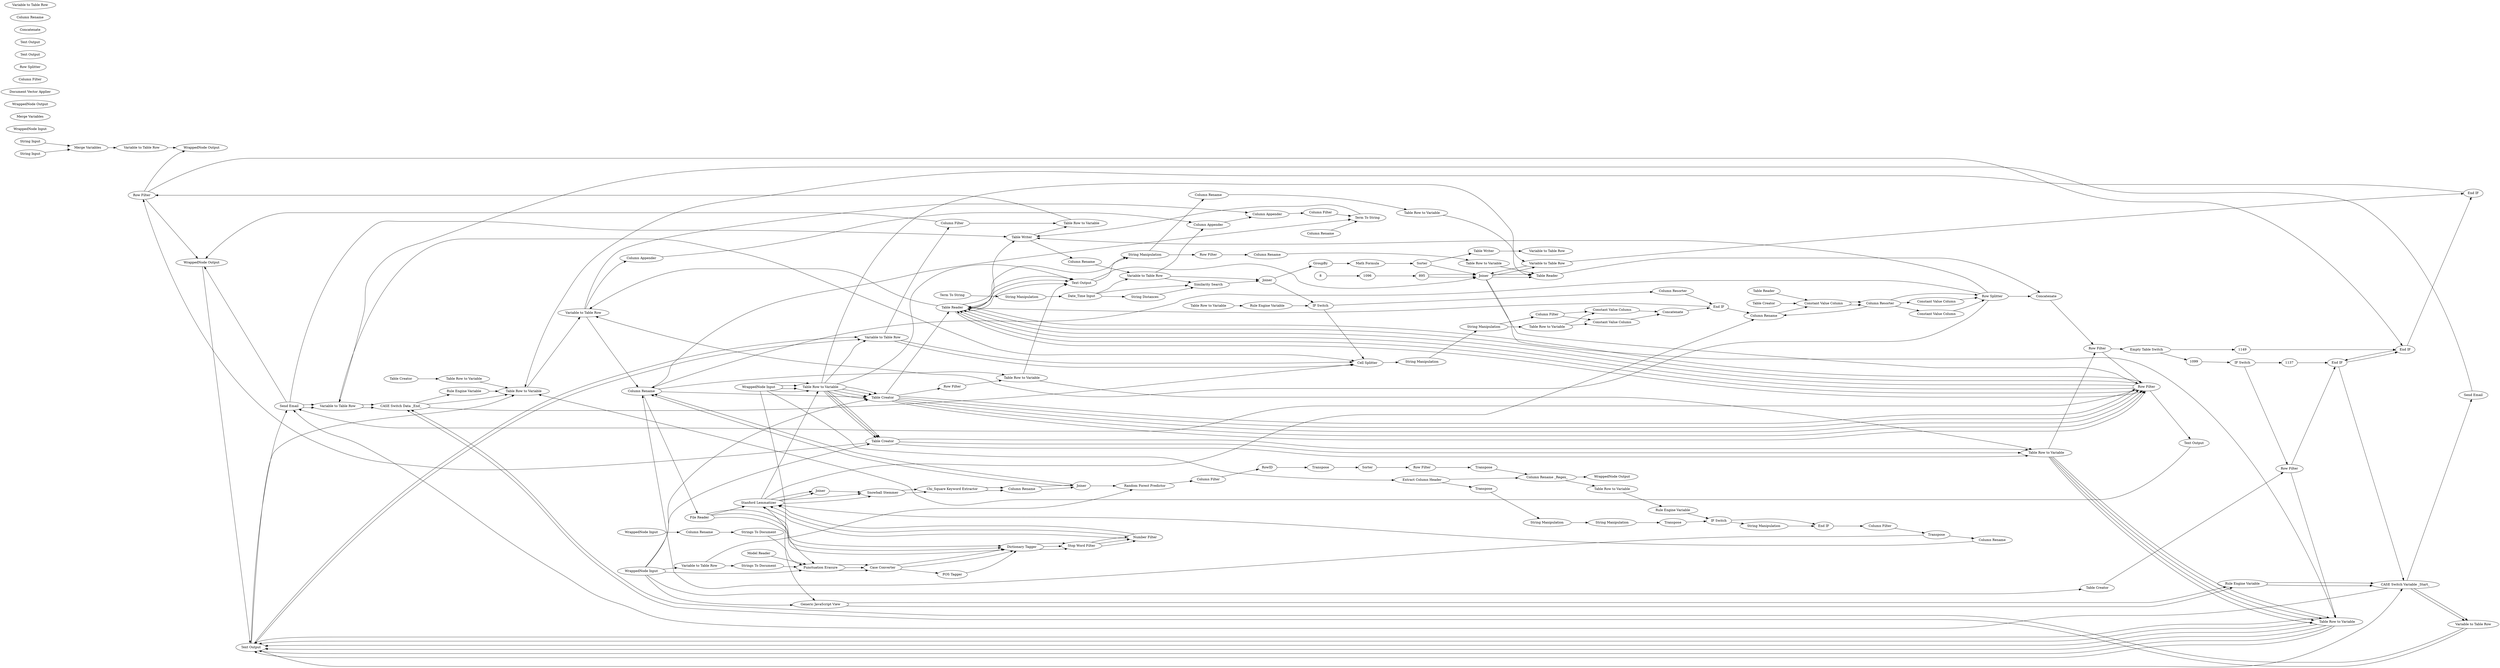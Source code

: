 digraph {
	1 [label="String Input"]
	2 [label="String Input"]
	6 [label="Merge Variables"]
	7 [label="WrappedNode Input"]
	11 [label="Variable to Table Row"]
	866 [label="WrappedNode Output"]
	867 [label="Text Output"]
	870 [label="Text Output"]
	1100 [label="Table Creator"]
	1101 [label="Table Row to Variable"]
	1154 [label="Table Row to Variable"]
	1156 [label="Table Creator"]
	59 [label="String Manipulation"]
	797 [label="Table Row to Variable"]
	800 [label="Column Rename"]
	861 [label="Row Filter"]
	862 [label="Column Rename"]
	863 [label="Table Row to Variable"]
	1155 [label="Merge Variables"]
	1158 [label="Merge Variables"]
	1159 [label="Table Creator"]
	1161 [label="Table Row to Variable"]
	1162 [label="Merge Variables"]
	1163 [label="Table Creator"]
	782 [label="Table Creator"]
	783 [label=Concatenate]
	859 [label="Table Column to Variable"]
	870 [label="Text Output"]
	889 [label="Column Rename"]
	899 [label="Column Filter"]
	900 [label=Transpose]
	902 [label="WrappedNode Input"]
	1061 [label="Extract Column Header"]
	1064 [label="IF Switch"]
	1070 [label="String Manipulation"]
	1071 [label="End IF"]
	1066 [label="String Manipulation"]
	1067 [label=Transpose]
	1068 [label="String Manipulation"]
	1069 [label=Transpose]
	1062 [label="Math Formula"]
	1063 [label="Table Row to Variable"]
	1065 [label="Rule Engine Variable"]
	1113 [label="Row Filter"]
	1114 [label="Table Row to Variable"]
	1116 [label="Table View _JavaScript_"]
	1117 [label="Rule_based Row Filter"]
	1118 [label="Column Filter"]
	1142 [label="Table Row to Variable"]
	1143 [label="Rule Engine Variable"]
	1154 [label="WrappedNode Output"]
	1156 [label="Text Output"]
	1159 [label="Table Creator"]
	1161 [label="Table Row to Variable"]
	1162 [label="Row Filter"]
	1164 [label="Table Creator"]
	1081 [label="WrappedNode Input"]
	1082 [label="WrappedNode Output"]
	1086 [label="Column Rename"]
	1033 [label="Random Forest Predictor"]
	1037 [label=Joiner]
	1077 [label="Document Vector Applier"]
	1078 [label="Model Reader"]
	1079 [label="Model Reader"]
	1080 [label="Column Filter"]
	1083 [label="Column Filter"]
	971 [label="Chi_Square Keyword Extractor"]
	1036 [label="Strings To Document"]
	115 [label="Punctuation Erasure"]
	116 [label="Number Filter"]
	117 [label="Dictionary Tagger"]
	119 [label="Stop Word Filter"]
	779 [label="Case Converter"]
	781 [label="POS Tagger"]
	782 [label="File Reader"]
	783 [label="Stanford Lemmatizer"]
	1056 [label=Transpose]
	1057 [label=Sorter]
	1058 [label="Row Filter"]
	1060 [label=Transpose]
	1062 [label="Column Rename _Regex_"]
	1084 [label=RowID]
	22 [label="Strings To Document"]
	870 [label="Text Output"]
	859 [label="Column Rename"]
	860 [label="Column Rename"]
	865 [label=GroupBy]
	885 [label="Math Formula"]
	886 [label=Sorter]
	758 [label=Joiner]
	849 [label="Similarity Search"]
	850 [label="String Distances"]
	875 [label="Term To String"]
	876 [label="Term To String"]
	879 [label="Column Rename"]
	880 [label="Column Rename"]
	881 [label="Rule Engine"]
	883 [label="String Manipulation"]
	887 [label="String Manipulation"]
	115 [label="Punctuation Erasure"]
	116 [label="Number Filter"]
	117 [label="Dictionary Tagger"]
	119 [label="Stop Word Filter"]
	779 [label="Case Converter"]
	782 [label="File Reader"]
	783 [label="Stanford Lemmatizer"]
	1079 [label="Variable to Table Row"]
	766 [label="Chi_Square Keyword Extractor"]
	767 [label=Joiner]
	771 [label="Column Rename"]
	774 [label="Snowball Stemmer"]
	766 [label="Chi_Square Keyword Extractor"]
	767 [label=Joiner]
	771 [label="Column Rename"]
	774 [label="Snowball Stemmer"]
	115 [label="Punctuation Erasure"]
	116 [label="Number Filter"]
	117 [label="Dictionary Tagger"]
	119 [label="Stop Word Filter"]
	779 [label="Case Converter"]
	782 [label="File Reader"]
	783 [label="Stanford Lemmatizer"]
	1114 [label="Table Row to Variable"]
	1119 [label="WrappedNode Input"]
	1125 [label="Generic JavaScript View"]
	1127 [label="Rule Engine Variable"]
	1128 [label="CASE Switch Variable _Start_"]
	1129 [label="Send Email"]
	1130 [label="Variable to Table Row"]
	1132 [label="CASE Switch Data _End_"]
	1133 [label="Variable to Table Row"]
	1136 [label="Rule Engine Variable"]
	1139 [label="Row Filter"]
	1140 [label="Text Output"]
	1141 [label="Table Row to Variable"]
	1143 [label="Row Filter"]
	1144 [label="Row Filter"]
	1156 [label="Text Output"]
	1158 [label="WrappedNode Output"]
	1159 [label="Table Creator"]
	1160 [label="Table Editor _JavaScript_"]
	1162 [label=RowID]
	1163 [label="String Manipulation"]
	1164 [label="Table Row to Variable"]
	1165 [label="Row Filter"]
	1166 [label="Table Creator"]
	1168 [label="Table Creator"]
	1135 [label="IF Switch"]
	870 [label="Text Output"]
	902 [label="WrappedNode Input"]
	907 [label="WrappedNode Output"]
	1113 [label="Row Filter"]
	1114 [label="Table Row to Variable"]
	1116 [label="Table Row to Variable"]
	1117 [label="Variable to Table Row"]
	1156 [label="Text Output"]
	1159 [label="Table Creator"]
	1161 [label="Table Row to Variable"]
	1162 [label="Row Filter"]
	1168 [label="Table Creator"]
	870 [label="Text Output"]
	902 [label="WrappedNode Input"]
	907 [label="WrappedNode Output"]
	1113 [label="Row Filter"]
	1114 [label="Table Row to Variable"]
	1116 [label="Table Row to Variable"]
	1117 [label="Variable to Table Row"]
	1157 [label="Text Output"]
	1159 [label="Table Creator"]
	1161 [label="Table Row to Variable"]
	1162 [label="Row Filter"]
	1168 [label="Table Creator"]
	1140 [label="End IF"]
	1141 [label="End IF"]
	1144 [label="IF Switch"]
	870 [label="Text Output"]
	902 [label="WrappedNode Input"]
	907 [label="WrappedNode Output"]
	1114 [label="Table Row to Variable"]
	1116 [label="Table Row to Variable"]
	1130 [label="Variable to Table Row"]
	1144 [label=Joiner]
	1145 [label="Variable to Table Row"]
	1156 [label="Table Creator"]
	1159 [label="Table Creator"]
	1160 [label="Text Output"]
	1161 [label="Table Row to Variable"]
	1162 [label="Row Filter"]
	1163 [label="Send Email"]
	1147 [label="Empty Table Switch"]
	1148 [label="End IF"]
	870 [label="Text Output"]
	902 [label="WrappedNode Input"]
	907 [label="WrappedNode Output"]
	1113 [label="Row Filter"]
	1114 [label="Table Row to Variable"]
	1116 [label="Table Row to Variable"]
	1125 [label="Generic JavaScript View"]
	1127 [label="Rule Engine Variable"]
	1128 [label="CASE Switch Variable _Start_"]
	1130 [label="Variable to Table Row"]
	1132 [label="CASE Switch Data _End_"]
	1133 [label="Variable to Table Row"]
	1156 [label="Text Output"]
	1159 [label="Table Creator"]
	1161 [label="Table Row to Variable"]
	1162 [label="Row Filter"]
	1163 [label="Send Email"]
	1168 [label="Table Creator"]
	755 [label="Table Reader"]
	958 [label="Row Filter"]
	965 [label="Table Reader"]
	967 [label="Table Creator"]
	969 [label=Joiner]
	970 [label="Row Filter"]
	971 [label="Row Splitter"]
	972 [label="Constant Value Column"]
	973 [label="Constant Value Column"]
	974 [label=Concatenate]
	1091 [label=Concatenate]
	1113 [label="Table Row to Variable"]
	951 [label="Reference Row Filter"]
	953 [label="Table Writer"]
	955 [label=Concatenate]
	968 [label="Column Rename"]
	969 [label="Constant Value Column"]
	970 [label="Column Resorter"]
	974 [label="Row Splitter"]
	880 [label="Date_Time Input"]
	881 [label="Variable to Table Row"]
	882 [label="Column Appender"]
	888 [label="Column Rename"]
	896 [label="Column Appender"]
	906 [label="String Manipulation"]
	907 [label="Cell Splitter"]
	908 [label="String Manipulation"]
	909 [label="Table Row to Variable"]
	910 [label="Column Filter"]
	911 [label="Constant Value Column"]
	912 [label="Constant Value Column"]
	913 [label=Concatenate]
	914 [label="IF Switch"]
	915 [label="Table Row to Variable"]
	916 [label="Rule Engine Variable"]
	917 [label="End IF"]
	920 [label="Column Resorter"]
	950 [label="Column Appender"]
	951 [label="Variable to Table Row"]
	952 [label="Column Filter"]
	954 [label="Table Row to Variable"]
	1153 [label="Variable to Table Row"]
	883 [label="Table Writer"]
	1152 [label="Variable to Table Row"]
	1161 [label="Table Reader"]
	59 -> 861
	59 -> 800
	797 -> 755
	800 -> 797
	861 -> 862
	862 -> 863
	863 -> 755
	1 -> 6
	2 -> 6
	6 -> 11
	11 -> 866
	867 -> 954
	870 -> 954
	1100 -> 1101
	1101 -> 954
	1154 -> 870
	1156 -> 59
	958 -> 1162
	1143 -> 866
	1159 -> 1161
	1161 -> 1162
	1162 -> 867
	1163 -> 1154
	1066 -> 1068
	1067 -> 1066
	1068 -> 1069
	1062 -> 1063
	1063 -> 1065
	1061 -> 1062
	1061 -> 1067
	1064 -> 1070
	1064 -> 1071
	1070 -> 1071
	1069 -> 1064
	1065 -> 1064
	1142 -> 1143
	782 -> 783
	783 -> 1116
	859 -> 782
	859 -> 1164
	859 -> 1159
	889 -> 783
	899 -> 900
	900 -> 889
	900 -> 859
	902 -> 1061
	1071 -> 899
	1113 -> 1114
	1114 -> 870
	1116 -> 1117
	1117 -> 1118
	1118 -> 1154
	1118 -> 1142
	1143 -> 1154
	1159 -> 1162
	1161 -> 1156
	1162 -> 1161
	1164 -> 1113
	115 -> 779
	116 -> 783
	117 -> 119
	119 -> 116
	779 -> 781
	781 -> 117
	782 -> 117
	1036 -> 115
	783 -> 968
	1033 -> 1083
	1037 -> 774
	783 -> 1037
	1078 -> 115
	1079 -> 1033
	767 -> 1033
	783 -> 115
	783 -> 1037
	1056 -> 1057
	1057 -> 1058
	1058 -> 1060
	1060 -> 1062
	1084 -> 1056
	1081 -> 1086
	1086 -> 1036
	1083 -> 1084
	1062 -> 1082
	849 -> 758
	850 -> 849
	875 -> 883
	876 -> 887
	879 -> 881
	880 -> 849
	880 -> 850
	881 -> 849
	881 -> 758
	883 -> 879
	887 -> 880
	859 -> 875
	860 -> 875
	865 -> 885
	885 -> 886
	758 -> 865
	115 -> 779
	116 -> 783
	117 -> 119
	119 -> 116
	779 -> 117
	782 -> 117
	766 -> 771
	771 -> 767
	774 -> 766
	766 -> 771
	771 -> 767
	774 -> 766
	115 -> 779
	116 -> 783
	117 -> 119
	119 -> 116
	779 -> 117
	782 -> 117
	22 -> 115
	886 -> 1144
	783 -> 774
	1079 -> 22
	767 -> 859
	767 -> 859
	783 -> 774
	1114 -> 870
	1119 -> 1168
	1119 -> 1166
	1119 -> 115
	1119 -> 1159
	1119 -> 1079
	1119 -> 1125
	1125 -> 1127
	1127 -> 1128
	1128 -> 1129
	1128 -> 1133
	1129 -> 1130
	1130 -> 1132
	1132 -> 1136
	1132 -> 954
	1133 -> 1132
	1136 -> 954
	1139 -> 1114
	1140 -> 1128
	1141 -> 1140
	1143 -> 1141
	1144 -> 1162
	1159 -> 1165
	1162 -> 1163
	1163 -> 883
	1164 -> 1156
	1165 -> 1164
	1166 -> 1139
	1168 -> 1143
	870 -> 1117
	902 -> 1116
	1113 -> 1114
	1114 -> 870
	1116 -> 1159
	1116 -> 1168
	1117 -> 907
	1159 -> 1162
	1161 -> 1156
	1162 -> 1161
	1168 -> 1113
	870 -> 1117
	902 -> 1116
	1113 -> 1114
	1114 -> 870
	1116 -> 1159
	1116 -> 1168
	1117 -> 907
	1159 -> 1162
	1161 -> 59
	1162 -> 1161
	1168 -> 1113
	870 -> 1163
	902 -> 1116
	1114 -> 870
	1116 -> 1145
	1116 -> 1156
	1116 -> 1159
	1130 -> 907
	1144 -> 1114
	1145 -> 1144
	1156 -> 1144
	1159 -> 1162
	1161 -> 883
	1162 -> 1161
	1163 -> 1130
	870 -> 1128
	902 -> 1125
	902 -> 1116
	1113 -> 1114
	1114 -> 870
	1116 -> 1168
	1116 -> 1159
	1125 -> 1127
	1127 -> 1128
	1128 -> 1163
	1128 -> 1133
	1130 -> 1132
	1132 -> 907
	1133 -> 1132
	1159 -> 1162
	1161 -> 1156
	1162 -> 1161
	1163 -> 1130
	1168 -> 1113
	965 -> 969
	967 -> 969
	969 -> 970
	970 -> 968
	970 -> 973
	970 -> 972
	972 -> 974
	973 -> 974
	755 -> 1091
	974 -> 1091
	1091 -> 958
	1113 -> 958
	968 -> 969
	969 -> 970
	906 -> 908
	907 -> 906
	908 -> 909
	908 -> 910
	909 -> 911
	909 -> 912
	910 -> 911
	910 -> 912
	911 -> 913
	912 -> 913
	913 -> 917
	914 -> 920
	914 -> 907
	915 -> 916
	916 -> 914
	920 -> 917
	880 -> 881
	881 -> 882
	882 -> 950
	758 -> 914
	896 -> 882
	950 -> 952
	951 -> 950
	951 -> 896
	952 -> 875
	954 -> 951
	883 -> 1142
	951 -> 859
	953 -> 1153
	886 -> 953
	970 -> 974
	974 -> 883
	974 -> 859
	974 -> 951
	917 -> 968
	917 -> 1161
	1161 -> 951
	8 -> 1096
	895 -> 1144
	895 -> 1144
	1096 -> 895
	1099 -> 1135
	1135 -> 1139
	1135 -> 1137
	1137 -> 1140
	1139 -> 1140
	1140 -> 1141
	1141 -> 1148
	1144 -> 1145
	1144 -> 755
	1144 -> 755
	1145 -> 1148
	1147 -> 1149
	1147 -> 1099
	1148 -> 954
	1149 -> 1141
	958 -> 1147
	rankdir=LR
}

